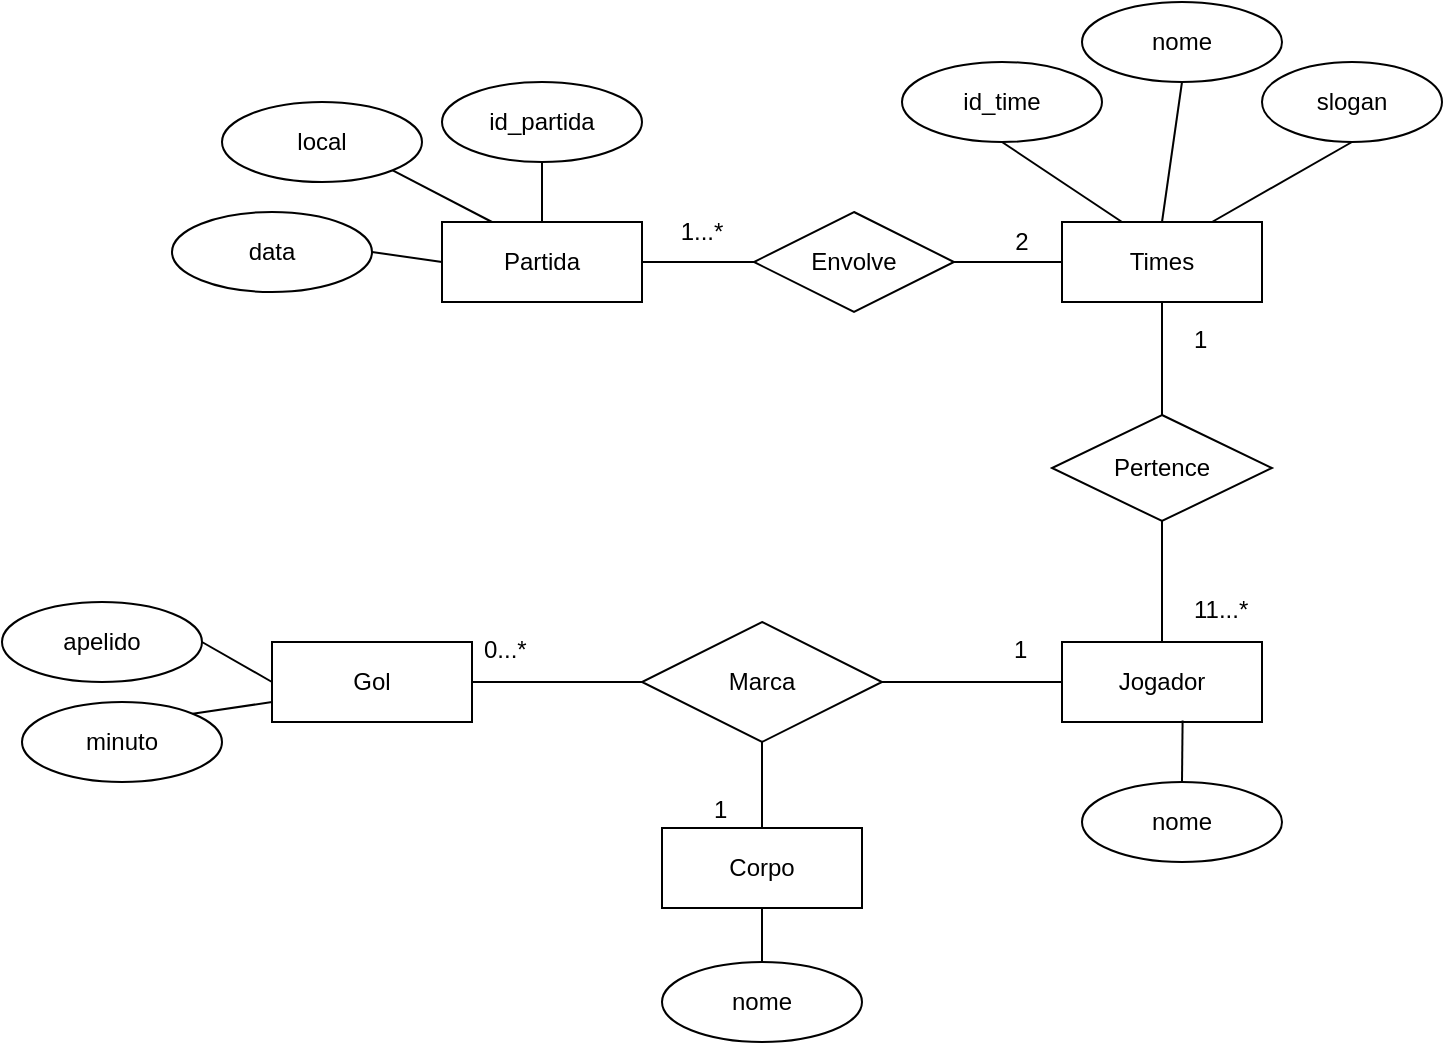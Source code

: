<mxfile version="20.6.0" type="device"><diagram id="iaNak1Jkp2QOJzs5jMzZ" name="Página-1"><mxGraphModel dx="1684" dy="593" grid="1" gridSize="10" guides="1" tooltips="1" connect="1" arrows="1" fold="1" page="1" pageScale="1" pageWidth="291" pageHeight="413" math="0" shadow="0"><root><mxCell id="0"/><mxCell id="1" parent="0"/><mxCell id="Qk_LwmNeBfySwssaSzUR-1" value="Partida" style="whiteSpace=wrap;html=1;align=center;" vertex="1" parent="1"><mxGeometry x="-110" y="110" width="100" height="40" as="geometry"/></mxCell><mxCell id="Qk_LwmNeBfySwssaSzUR-2" value="Times" style="whiteSpace=wrap;html=1;align=center;" vertex="1" parent="1"><mxGeometry x="200" y="110" width="100" height="40" as="geometry"/></mxCell><mxCell id="Qk_LwmNeBfySwssaSzUR-3" value="id_partida" style="ellipse;whiteSpace=wrap;html=1;align=center;" vertex="1" parent="1"><mxGeometry x="-110" y="40" width="100" height="40" as="geometry"/></mxCell><mxCell id="Qk_LwmNeBfySwssaSzUR-6" value="id_time" style="ellipse;whiteSpace=wrap;html=1;align=center;" vertex="1" parent="1"><mxGeometry x="120" y="30" width="100" height="40" as="geometry"/></mxCell><mxCell id="Qk_LwmNeBfySwssaSzUR-7" value="nome" style="ellipse;whiteSpace=wrap;html=1;align=center;" vertex="1" parent="1"><mxGeometry x="210" width="100" height="40" as="geometry"/></mxCell><mxCell id="Qk_LwmNeBfySwssaSzUR-8" value="slogan" style="ellipse;whiteSpace=wrap;html=1;align=center;" vertex="1" parent="1"><mxGeometry x="300" y="30" width="90" height="40" as="geometry"/></mxCell><mxCell id="Qk_LwmNeBfySwssaSzUR-9" value="Envolve" style="shape=rhombus;perimeter=rhombusPerimeter;whiteSpace=wrap;html=1;align=center;" vertex="1" parent="1"><mxGeometry x="46" y="105" width="100" height="50" as="geometry"/></mxCell><mxCell id="Qk_LwmNeBfySwssaSzUR-10" value="" style="endArrow=none;html=1;rounded=0;entryX=0;entryY=0.5;entryDx=0;entryDy=0;exitX=1;exitY=0.5;exitDx=0;exitDy=0;" edge="1" parent="1" source="Qk_LwmNeBfySwssaSzUR-1" target="Qk_LwmNeBfySwssaSzUR-9"><mxGeometry width="50" height="50" relative="1" as="geometry"><mxPoint x="-60" y="250" as="sourcePoint"/><mxPoint x="-10" y="200" as="targetPoint"/></mxGeometry></mxCell><mxCell id="Qk_LwmNeBfySwssaSzUR-11" value="" style="endArrow=none;html=1;rounded=0;entryX=0;entryY=0.5;entryDx=0;entryDy=0;exitX=1;exitY=0.5;exitDx=0;exitDy=0;" edge="1" parent="1" source="Qk_LwmNeBfySwssaSzUR-9" target="Qk_LwmNeBfySwssaSzUR-2"><mxGeometry width="50" height="50" relative="1" as="geometry"><mxPoint x="120" y="240" as="sourcePoint"/><mxPoint x="170" y="190" as="targetPoint"/></mxGeometry></mxCell><mxCell id="Qk_LwmNeBfySwssaSzUR-12" value="2" style="text;html=1;strokeColor=none;fillColor=none;align=center;verticalAlign=middle;whiteSpace=wrap;rounded=0;" vertex="1" parent="1"><mxGeometry x="150" y="105" width="60" height="30" as="geometry"/></mxCell><mxCell id="Qk_LwmNeBfySwssaSzUR-13" value="1...*" style="text;html=1;strokeColor=none;fillColor=none;align=center;verticalAlign=middle;whiteSpace=wrap;rounded=0;" vertex="1" parent="1"><mxGeometry x="-10" y="100" width="60" height="30" as="geometry"/></mxCell><mxCell id="Qk_LwmNeBfySwssaSzUR-14" value="Jogador" style="whiteSpace=wrap;html=1;align=center;" vertex="1" parent="1"><mxGeometry x="200" y="320" width="100" height="40" as="geometry"/></mxCell><mxCell id="Qk_LwmNeBfySwssaSzUR-15" value="Pertence" style="shape=rhombus;perimeter=rhombusPerimeter;whiteSpace=wrap;html=1;align=center;" vertex="1" parent="1"><mxGeometry x="195" y="206.5" width="110" height="53" as="geometry"/></mxCell><mxCell id="Qk_LwmNeBfySwssaSzUR-16" value="" style="endArrow=none;html=1;rounded=0;entryX=0.5;entryY=1;entryDx=0;entryDy=0;exitX=0.5;exitY=0;exitDx=0;exitDy=0;" edge="1" parent="1" source="Qk_LwmNeBfySwssaSzUR-14" target="Qk_LwmNeBfySwssaSzUR-15"><mxGeometry width="50" height="50" relative="1" as="geometry"><mxPoint x="120" y="330" as="sourcePoint"/><mxPoint x="170" y="280" as="targetPoint"/></mxGeometry></mxCell><mxCell id="Qk_LwmNeBfySwssaSzUR-17" value="" style="endArrow=none;html=1;rounded=0;entryX=0.5;entryY=1;entryDx=0;entryDy=0;exitX=0.5;exitY=0;exitDx=0;exitDy=0;" edge="1" parent="1" source="Qk_LwmNeBfySwssaSzUR-15" target="Qk_LwmNeBfySwssaSzUR-2"><mxGeometry width="50" height="50" relative="1" as="geometry"><mxPoint x="120" y="320" as="sourcePoint"/><mxPoint x="170" y="270" as="targetPoint"/></mxGeometry></mxCell><mxCell id="Qk_LwmNeBfySwssaSzUR-20" value="1" style="text;strokeColor=none;fillColor=none;spacingLeft=4;spacingRight=4;overflow=hidden;rotatable=0;points=[[0,0.5],[1,0.5]];portConstraint=eastwest;fontSize=12;" vertex="1" parent="1"><mxGeometry x="260" y="155" width="40" height="30" as="geometry"/></mxCell><mxCell id="Qk_LwmNeBfySwssaSzUR-21" value="11...*" style="text;strokeColor=none;fillColor=none;spacingLeft=4;spacingRight=4;overflow=hidden;rotatable=0;points=[[0,0.5],[1,0.5]];portConstraint=eastwest;fontSize=12;" vertex="1" parent="1"><mxGeometry x="260" y="290" width="40" height="30" as="geometry"/></mxCell><mxCell id="Qk_LwmNeBfySwssaSzUR-22" value="local" style="ellipse;whiteSpace=wrap;html=1;align=center;" vertex="1" parent="1"><mxGeometry x="-220" y="50" width="100" height="40" as="geometry"/></mxCell><mxCell id="Qk_LwmNeBfySwssaSzUR-23" value="data" style="ellipse;whiteSpace=wrap;html=1;align=center;" vertex="1" parent="1"><mxGeometry x="-245" y="105" width="100" height="40" as="geometry"/></mxCell><mxCell id="Qk_LwmNeBfySwssaSzUR-24" value="Marca" style="shape=rhombus;perimeter=rhombusPerimeter;whiteSpace=wrap;html=1;align=center;" vertex="1" parent="1"><mxGeometry x="-10" y="310" width="120" height="60" as="geometry"/></mxCell><mxCell id="Qk_LwmNeBfySwssaSzUR-25" value="Gol" style="whiteSpace=wrap;html=1;align=center;" vertex="1" parent="1"><mxGeometry x="-195" y="320" width="100" height="40" as="geometry"/></mxCell><mxCell id="Qk_LwmNeBfySwssaSzUR-26" value="apelido" style="ellipse;whiteSpace=wrap;html=1;align=center;" vertex="1" parent="1"><mxGeometry x="-330" y="300" width="100" height="40" as="geometry"/></mxCell><mxCell id="Qk_LwmNeBfySwssaSzUR-27" value="minuto" style="ellipse;whiteSpace=wrap;html=1;align=center;" vertex="1" parent="1"><mxGeometry x="-320" y="350" width="100" height="40" as="geometry"/></mxCell><mxCell id="Qk_LwmNeBfySwssaSzUR-28" value="Corpo" style="whiteSpace=wrap;html=1;align=center;" vertex="1" parent="1"><mxGeometry y="413" width="100" height="40" as="geometry"/></mxCell><mxCell id="Qk_LwmNeBfySwssaSzUR-29" value="nome" style="ellipse;whiteSpace=wrap;html=1;align=center;" vertex="1" parent="1"><mxGeometry y="480" width="100" height="40" as="geometry"/></mxCell><mxCell id="Qk_LwmNeBfySwssaSzUR-30" value="" style="endArrow=none;html=1;rounded=0;entryX=0;entryY=0.75;entryDx=0;entryDy=0;exitX=1;exitY=0;exitDx=0;exitDy=0;" edge="1" parent="1" source="Qk_LwmNeBfySwssaSzUR-27" target="Qk_LwmNeBfySwssaSzUR-25"><mxGeometry width="50" height="50" relative="1" as="geometry"><mxPoint x="-240" y="430" as="sourcePoint"/><mxPoint x="-190" y="380" as="targetPoint"/></mxGeometry></mxCell><mxCell id="Qk_LwmNeBfySwssaSzUR-31" value="" style="endArrow=none;html=1;rounded=0;entryX=0;entryY=0.5;entryDx=0;entryDy=0;exitX=1;exitY=0.5;exitDx=0;exitDy=0;" edge="1" parent="1" source="Qk_LwmNeBfySwssaSzUR-26" target="Qk_LwmNeBfySwssaSzUR-25"><mxGeometry width="50" height="50" relative="1" as="geometry"><mxPoint x="-240" y="270" as="sourcePoint"/><mxPoint x="-190" y="220" as="targetPoint"/></mxGeometry></mxCell><mxCell id="Qk_LwmNeBfySwssaSzUR-32" value="" style="endArrow=none;html=1;rounded=0;exitX=1;exitY=0.5;exitDx=0;exitDy=0;entryX=0;entryY=0.5;entryDx=0;entryDy=0;" edge="1" parent="1" source="Qk_LwmNeBfySwssaSzUR-25" target="Qk_LwmNeBfySwssaSzUR-24"><mxGeometry width="50" height="50" relative="1" as="geometry"><mxPoint x="-50" y="410" as="sourcePoint"/><mxPoint y="360" as="targetPoint"/></mxGeometry></mxCell><mxCell id="Qk_LwmNeBfySwssaSzUR-33" value="" style="endArrow=none;html=1;rounded=0;entryX=0;entryY=0.5;entryDx=0;entryDy=0;exitX=1;exitY=0.5;exitDx=0;exitDy=0;" edge="1" parent="1" source="Qk_LwmNeBfySwssaSzUR-24" target="Qk_LwmNeBfySwssaSzUR-14"><mxGeometry width="50" height="50" relative="1" as="geometry"><mxPoint x="120" y="400" as="sourcePoint"/><mxPoint x="170" y="350" as="targetPoint"/></mxGeometry></mxCell><mxCell id="Qk_LwmNeBfySwssaSzUR-34" value="" style="endArrow=none;html=1;rounded=0;entryX=0.5;entryY=1;entryDx=0;entryDy=0;exitX=0.5;exitY=0;exitDx=0;exitDy=0;" edge="1" parent="1" source="Qk_LwmNeBfySwssaSzUR-28" target="Qk_LwmNeBfySwssaSzUR-24"><mxGeometry width="50" height="50" relative="1" as="geometry"><mxPoint x="180" y="450" as="sourcePoint"/><mxPoint x="230" y="400" as="targetPoint"/></mxGeometry></mxCell><mxCell id="Qk_LwmNeBfySwssaSzUR-35" value="" style="endArrow=none;html=1;rounded=0;entryX=0.5;entryY=1;entryDx=0;entryDy=0;exitX=0.5;exitY=0;exitDx=0;exitDy=0;" edge="1" parent="1" source="Qk_LwmNeBfySwssaSzUR-29" target="Qk_LwmNeBfySwssaSzUR-28"><mxGeometry width="50" height="50" relative="1" as="geometry"><mxPoint x="140" y="520" as="sourcePoint"/><mxPoint x="70" y="460" as="targetPoint"/></mxGeometry></mxCell><mxCell id="Qk_LwmNeBfySwssaSzUR-36" value="" style="endArrow=none;html=1;rounded=0;entryX=1;entryY=1;entryDx=0;entryDy=0;exitX=0.25;exitY=0;exitDx=0;exitDy=0;" edge="1" parent="1" source="Qk_LwmNeBfySwssaSzUR-1" target="Qk_LwmNeBfySwssaSzUR-22"><mxGeometry width="50" height="50" relative="1" as="geometry"><mxPoint x="-290" y="240" as="sourcePoint"/><mxPoint x="-240" y="190" as="targetPoint"/></mxGeometry></mxCell><mxCell id="Qk_LwmNeBfySwssaSzUR-37" value="" style="endArrow=none;html=1;rounded=0;entryX=0;entryY=0.5;entryDx=0;entryDy=0;exitX=1;exitY=0.5;exitDx=0;exitDy=0;" edge="1" parent="1" source="Qk_LwmNeBfySwssaSzUR-23" target="Qk_LwmNeBfySwssaSzUR-1"><mxGeometry width="50" height="50" relative="1" as="geometry"><mxPoint x="-160" y="220" as="sourcePoint"/><mxPoint x="-110" y="170" as="targetPoint"/></mxGeometry></mxCell><mxCell id="Qk_LwmNeBfySwssaSzUR-38" value="" style="endArrow=none;html=1;rounded=0;entryX=0.5;entryY=1;entryDx=0;entryDy=0;exitX=0.5;exitY=0;exitDx=0;exitDy=0;" edge="1" parent="1" source="Qk_LwmNeBfySwssaSzUR-1" target="Qk_LwmNeBfySwssaSzUR-3"><mxGeometry width="50" height="50" relative="1" as="geometry"><mxPoint x="-130" y="260" as="sourcePoint"/><mxPoint x="-80" y="210" as="targetPoint"/></mxGeometry></mxCell><mxCell id="Qk_LwmNeBfySwssaSzUR-39" value="" style="endArrow=none;html=1;rounded=0;entryX=0.5;entryY=1;entryDx=0;entryDy=0;exitX=0.75;exitY=0;exitDx=0;exitDy=0;" edge="1" parent="1" source="Qk_LwmNeBfySwssaSzUR-2" target="Qk_LwmNeBfySwssaSzUR-8"><mxGeometry width="50" height="50" relative="1" as="geometry"><mxPoint x="340" y="180" as="sourcePoint"/><mxPoint x="390" y="130" as="targetPoint"/></mxGeometry></mxCell><mxCell id="Qk_LwmNeBfySwssaSzUR-40" value="" style="endArrow=none;html=1;rounded=0;entryX=0.5;entryY=1;entryDx=0;entryDy=0;exitX=0.5;exitY=0;exitDx=0;exitDy=0;" edge="1" parent="1" source="Qk_LwmNeBfySwssaSzUR-2" target="Qk_LwmNeBfySwssaSzUR-7"><mxGeometry width="50" height="50" relative="1" as="geometry"><mxPoint x="320" y="200" as="sourcePoint"/><mxPoint x="370" y="150" as="targetPoint"/></mxGeometry></mxCell><mxCell id="Qk_LwmNeBfySwssaSzUR-41" value="" style="endArrow=none;html=1;rounded=0;entryX=0.5;entryY=1;entryDx=0;entryDy=0;" edge="1" parent="1" target="Qk_LwmNeBfySwssaSzUR-6"><mxGeometry width="50" height="50" relative="1" as="geometry"><mxPoint x="230" y="110" as="sourcePoint"/><mxPoint x="470" y="210" as="targetPoint"/></mxGeometry></mxCell><mxCell id="Qk_LwmNeBfySwssaSzUR-42" value="0...*" style="text;strokeColor=none;fillColor=none;spacingLeft=4;spacingRight=4;overflow=hidden;rotatable=0;points=[[0,0.5],[1,0.5]];portConstraint=eastwest;fontSize=12;" vertex="1" parent="1"><mxGeometry x="-95" y="310" width="40" height="30" as="geometry"/></mxCell><mxCell id="Qk_LwmNeBfySwssaSzUR-44" value="1" style="text;strokeColor=none;fillColor=none;spacingLeft=4;spacingRight=4;overflow=hidden;rotatable=0;points=[[0,0.5],[1,0.5]];portConstraint=eastwest;fontSize=12;" vertex="1" parent="1"><mxGeometry x="170" y="310" width="40" height="30" as="geometry"/></mxCell><mxCell id="Qk_LwmNeBfySwssaSzUR-45" value="1" style="text;strokeColor=none;fillColor=none;spacingLeft=4;spacingRight=4;overflow=hidden;rotatable=0;points=[[0,0.5],[1,0.5]];portConstraint=eastwest;fontSize=12;" vertex="1" parent="1"><mxGeometry x="20" y="390" width="40" height="30" as="geometry"/></mxCell><mxCell id="Qk_LwmNeBfySwssaSzUR-46" value="nome" style="ellipse;whiteSpace=wrap;html=1;align=center;" vertex="1" parent="1"><mxGeometry x="210" y="390" width="100" height="40" as="geometry"/></mxCell><mxCell id="Qk_LwmNeBfySwssaSzUR-47" value="" style="endArrow=none;html=1;rounded=0;entryX=0.603;entryY=0.981;entryDx=0;entryDy=0;entryPerimeter=0;exitX=0.5;exitY=0;exitDx=0;exitDy=0;" edge="1" parent="1" source="Qk_LwmNeBfySwssaSzUR-46" target="Qk_LwmNeBfySwssaSzUR-14"><mxGeometry width="50" height="50" relative="1" as="geometry"><mxPoint x="160" y="540" as="sourcePoint"/><mxPoint x="210" y="490" as="targetPoint"/></mxGeometry></mxCell></root></mxGraphModel></diagram></mxfile>